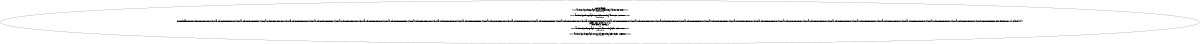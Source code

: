 digraph Flattend {
size = "8, 10.5";
1604645525 [ label="1604645525\n***** at.dms.kjc.slicegraph.InputSliceNode@4f0e073e INIT *****\n**********\n\n***** at.dms.kjc.slicegraph.InputSliceNode@4f0e073e STEADY *****\n**********\n\nFused_Ran_Int_Per_dum_Ano_Pos_Xor_Sbo_raw_dum_Ano_Pos_Xor_Sbo_raw_dum_Ano_Pos_Xor_Sbo_raw_dum_Ano_Pos_Xor_Sbo_raw_dum_Ano_Pos_Xor_Sbo_raw_dum_Ano_Pos_Xor_Sbo_raw_dum_Ano_Pos_Xor_Sbo_raw_dum_Ano_Pos_Xor_Sbo_raw_dum_Ano_Pos_Xor_Sbo_raw_dum_Ano_Pos_Xor_Sbo_raw_dum_Ano_Pos_Xor_Sbo_raw_dum_Ano_Pos_Xor_Sbo_raw_dum_Ano_Pos_Xor_Sbo_raw_dum_Ano_Pos_Xor_Sbo_raw_dum_Ano_Pos_Xor_Sbo_raw_dum_Ano_Pos_Xor_Sbo_raw_dum_Ano_Pos_Xor_Sbo_raw_dum_Ano_Pos_Xor_Sbo_raw_dum_Ano_Pos_Xor_Sbo_raw_dum_Ano_Pos_Xor_Sbo_raw_dum_Ano_Pos_Xor_Sbo_raw_dum_Ano_Pos_Xor_Sbo_raw_dum_Ano_Pos_Xor_Sbo_raw_dum_Ano_Pos_Xor_Sbo_raw_dum_Ano_Pos_Xor_Sbo_raw_dum_Ano_Pos_Xor_Sbo_raw_dum_Ano_Pos_Xor_Sbo_raw_dum_Ano_Pos_Xor_Sbo_raw_dum_Ano_Pos_Xor_Sbo_raw_dum_Ano_Pos_Xor_Sbo_raw_dum_Ano_Pos_Xor_Sbo_raw_dum_Ano_Pos_Xor_Sbo_dum_Ano_Pos_Xor_Per_Bit_Ano__1041849_541{})\n(peek, pop, push: (0, 0, 0)\nMult: init 0, steady 1\n *** \n***** at.dms.kjc.slicegraph.OutputSliceNode@63b79c50 INIT *****\n**********\n\n***** at.dms.kjc.slicegraph.OutputSliceNode@63b79c50 STEADY *****\n**********\n" ];
}
